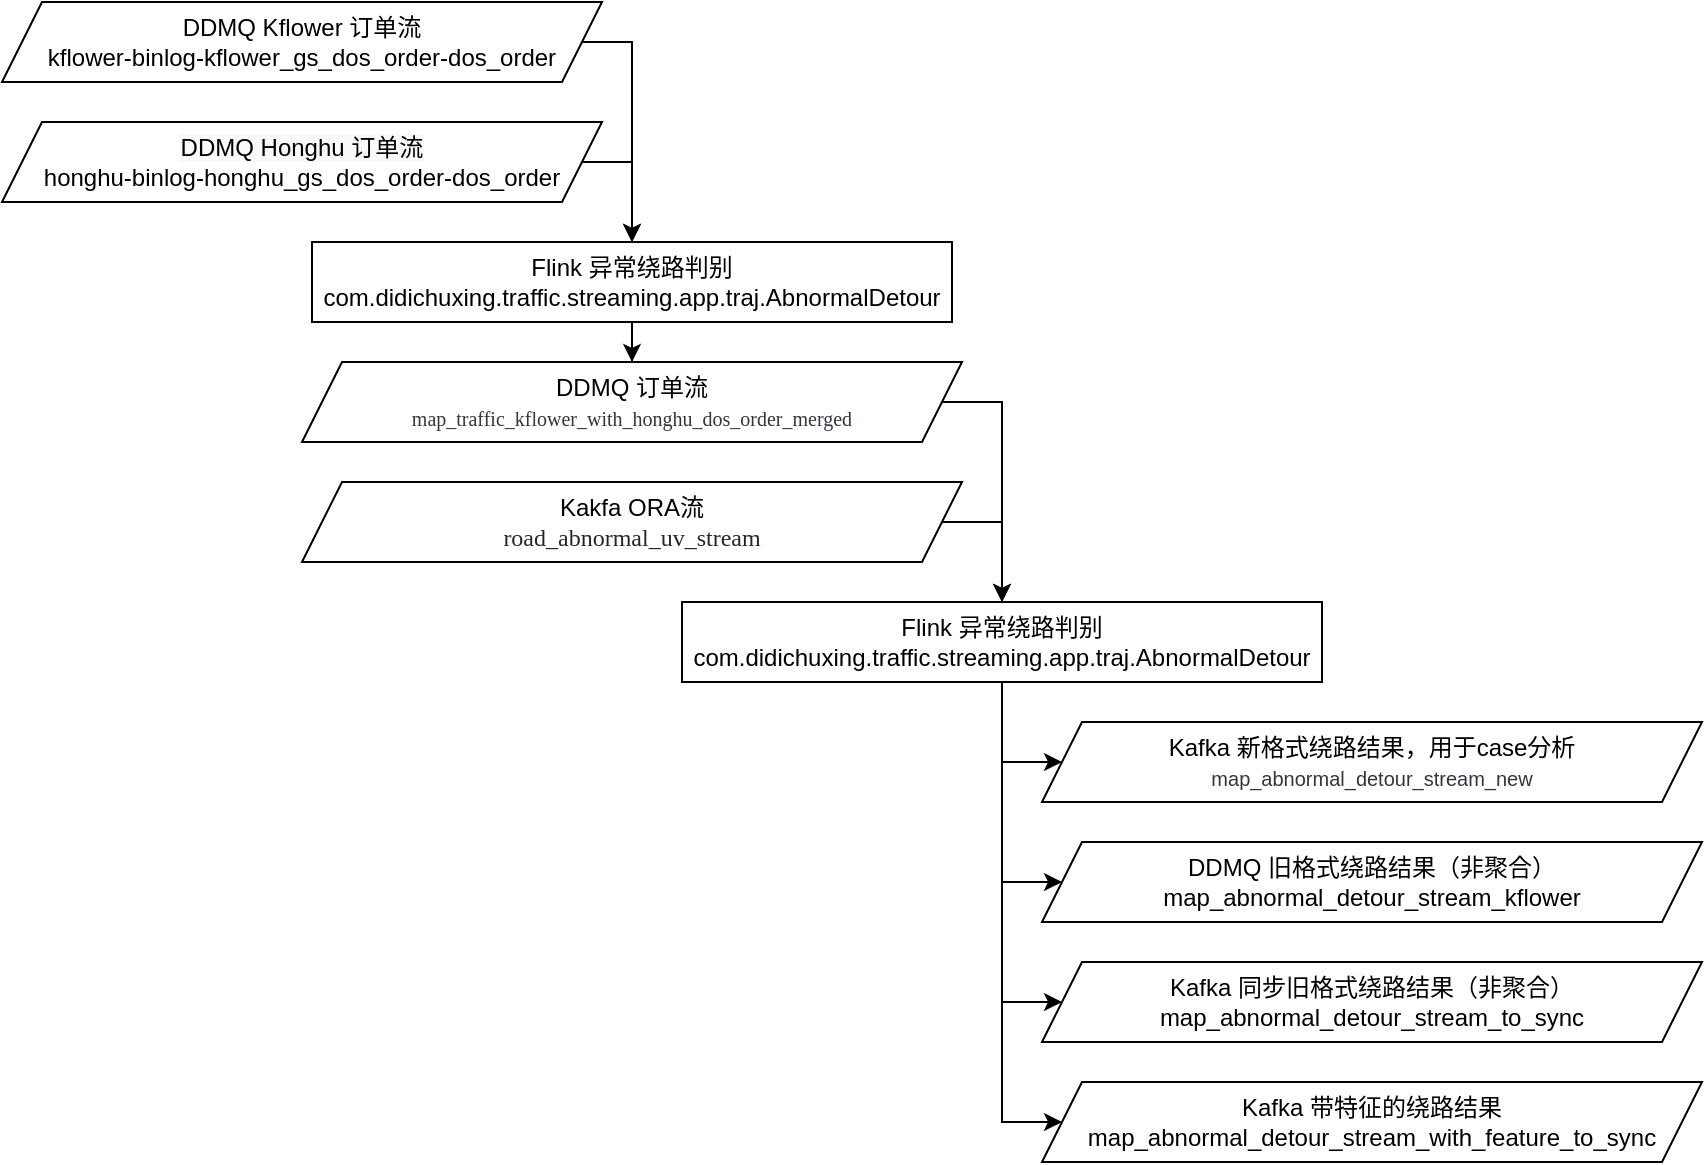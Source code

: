 <mxfile version="20.1.4" type="github">
  <diagram id="t1ml5zMw1nqCPfYBfL3Y" name="第 1 页">
    <mxGraphModel dx="946" dy="526" grid="1" gridSize="10" guides="1" tooltips="1" connect="1" arrows="1" fold="1" page="1" pageScale="1" pageWidth="827" pageHeight="1169" math="0" shadow="0">
      <root>
        <mxCell id="0" />
        <mxCell id="1" parent="0" />
        <mxCell id="3-5XFRoFqFSEZDjot2AR-10" style="edgeStyle=orthogonalEdgeStyle;rounded=0;orthogonalLoop=1;jettySize=auto;html=1;entryX=0.5;entryY=0;entryDx=0;entryDy=0;fontSize=12;exitX=1;exitY=0.5;exitDx=0;exitDy=0;" edge="1" parent="1" source="3-5XFRoFqFSEZDjot2AR-2" target="3-5XFRoFqFSEZDjot2AR-4">
          <mxGeometry relative="1" as="geometry">
            <Array as="points">
              <mxPoint x="530" y="320" />
              <mxPoint x="530" y="420" />
            </Array>
          </mxGeometry>
        </mxCell>
        <mxCell id="3-5XFRoFqFSEZDjot2AR-2" value="&lt;font style=&quot;&quot;&gt;DDMQ 订单流&lt;br&gt;&lt;span style=&quot;color: rgb(50, 54, 64); font-family: PingFangSC; text-align: start; background-color: rgb(255, 255, 255);&quot;&gt;&lt;font style=&quot;font-size: 10px;&quot;&gt;map_traffic_kflower_with_honghu_dos_order_merged&lt;/font&gt;&lt;/span&gt;&lt;/font&gt;" style="shape=parallelogram;perimeter=parallelogramPerimeter;whiteSpace=wrap;html=1;fixedSize=1;" vertex="1" parent="1">
          <mxGeometry x="180" y="300" width="330" height="40" as="geometry" />
        </mxCell>
        <mxCell id="3-5XFRoFqFSEZDjot2AR-11" style="edgeStyle=orthogonalEdgeStyle;rounded=0;orthogonalLoop=1;jettySize=auto;html=1;entryX=0.5;entryY=0;entryDx=0;entryDy=0;fontSize=12;exitX=1;exitY=0.5;exitDx=0;exitDy=0;" edge="1" parent="1" source="3-5XFRoFqFSEZDjot2AR-3" target="3-5XFRoFqFSEZDjot2AR-4">
          <mxGeometry relative="1" as="geometry">
            <Array as="points">
              <mxPoint x="530" y="380" />
              <mxPoint x="530" y="420" />
            </Array>
          </mxGeometry>
        </mxCell>
        <mxCell id="3-5XFRoFqFSEZDjot2AR-3" value="&lt;font style=&quot;&quot;&gt;Kakfa ORA流&lt;br&gt;&lt;span style=&quot;color: rgba(0, 0, 0, 0.85); font-family: PingFangSC-Regular; text-align: start; background-color: rgb(255, 255, 255);&quot;&gt;&lt;font style=&quot;font-size: 12px;&quot;&gt;road_abnormal_uv_stream&lt;/font&gt;&lt;/span&gt;&lt;br&gt;&lt;/font&gt;" style="shape=parallelogram;perimeter=parallelogramPerimeter;whiteSpace=wrap;html=1;fixedSize=1;" vertex="1" parent="1">
          <mxGeometry x="180" y="360" width="330" height="40" as="geometry" />
        </mxCell>
        <mxCell id="3-5XFRoFqFSEZDjot2AR-15" style="edgeStyle=orthogonalEdgeStyle;rounded=0;orthogonalLoop=1;jettySize=auto;html=1;exitX=0.5;exitY=1;exitDx=0;exitDy=0;entryX=0;entryY=0.5;entryDx=0;entryDy=0;fontFamily=Helvetica;fontSize=12;" edge="1" parent="1" source="3-5XFRoFqFSEZDjot2AR-4" target="3-5XFRoFqFSEZDjot2AR-8">
          <mxGeometry relative="1" as="geometry">
            <Array as="points">
              <mxPoint x="530" y="500" />
            </Array>
          </mxGeometry>
        </mxCell>
        <mxCell id="3-5XFRoFqFSEZDjot2AR-16" style="edgeStyle=orthogonalEdgeStyle;rounded=0;orthogonalLoop=1;jettySize=auto;html=1;entryX=0;entryY=0.5;entryDx=0;entryDy=0;fontFamily=Helvetica;fontSize=12;" edge="1" parent="1" source="3-5XFRoFqFSEZDjot2AR-4" target="3-5XFRoFqFSEZDjot2AR-12">
          <mxGeometry relative="1" as="geometry">
            <Array as="points">
              <mxPoint x="530" y="560" />
            </Array>
          </mxGeometry>
        </mxCell>
        <mxCell id="3-5XFRoFqFSEZDjot2AR-17" style="edgeStyle=orthogonalEdgeStyle;rounded=0;orthogonalLoop=1;jettySize=auto;html=1;entryX=0;entryY=0.5;entryDx=0;entryDy=0;fontFamily=Helvetica;fontSize=12;" edge="1" parent="1" source="3-5XFRoFqFSEZDjot2AR-4" target="3-5XFRoFqFSEZDjot2AR-13">
          <mxGeometry relative="1" as="geometry">
            <Array as="points">
              <mxPoint x="530" y="620" />
            </Array>
          </mxGeometry>
        </mxCell>
        <mxCell id="3-5XFRoFqFSEZDjot2AR-18" style="edgeStyle=orthogonalEdgeStyle;rounded=0;orthogonalLoop=1;jettySize=auto;html=1;entryX=0;entryY=0.5;entryDx=0;entryDy=0;fontFamily=Helvetica;fontSize=12;" edge="1" parent="1" source="3-5XFRoFqFSEZDjot2AR-4" target="3-5XFRoFqFSEZDjot2AR-14">
          <mxGeometry relative="1" as="geometry">
            <Array as="points">
              <mxPoint x="530" y="680" />
            </Array>
          </mxGeometry>
        </mxCell>
        <mxCell id="3-5XFRoFqFSEZDjot2AR-4" value="Flink 异常绕路判别&lt;br&gt;com.didichuxing.traffic.streaming.app.traj.AbnormalDetour" style="rounded=0;whiteSpace=wrap;html=1;fontSize=12;" vertex="1" parent="1">
          <mxGeometry x="370" y="420" width="320" height="40" as="geometry" />
        </mxCell>
        <mxCell id="3-5XFRoFqFSEZDjot2AR-8" value="&lt;font style=&quot;&quot;&gt;Kafka 新格式绕路结果，用于case分析&lt;br&gt;&lt;span style=&quot;color: rgb(50, 54, 64); font-size: 10px; text-align: start;&quot;&gt;map_abnormal_detour_stream_new&lt;/span&gt;&lt;br&gt;&lt;/font&gt;" style="shape=parallelogram;perimeter=parallelogramPerimeter;whiteSpace=wrap;html=1;fixedSize=1;" vertex="1" parent="1">
          <mxGeometry x="550" y="480" width="330" height="40" as="geometry" />
        </mxCell>
        <mxCell id="3-5XFRoFqFSEZDjot2AR-12" value="&lt;font style=&quot;&quot;&gt;DDMQ 旧格式绕路结果（非聚合）&lt;br&gt;map_abnormal_detour_stream_kflower&lt;br&gt;&lt;/font&gt;" style="shape=parallelogram;perimeter=parallelogramPerimeter;whiteSpace=wrap;html=1;fixedSize=1;" vertex="1" parent="1">
          <mxGeometry x="550" y="540" width="330" height="40" as="geometry" />
        </mxCell>
        <mxCell id="3-5XFRoFqFSEZDjot2AR-13" value="&lt;font style=&quot;&quot;&gt;Kafka 同步旧格式绕路结果（非聚合）&lt;br&gt;map_abnormal_detour_stream_to_sync&lt;br&gt;&lt;/font&gt;" style="shape=parallelogram;perimeter=parallelogramPerimeter;whiteSpace=wrap;html=1;fixedSize=1;" vertex="1" parent="1">
          <mxGeometry x="550" y="600" width="330" height="40" as="geometry" />
        </mxCell>
        <mxCell id="3-5XFRoFqFSEZDjot2AR-14" value="&lt;font style=&quot;&quot;&gt;Kafka 带特征的绕路结果&lt;br&gt;map_abnormal_detour_stream_with_feature_to_sync&lt;br&gt;&lt;/font&gt;" style="shape=parallelogram;perimeter=parallelogramPerimeter;whiteSpace=wrap;html=1;fixedSize=1;" vertex="1" parent="1">
          <mxGeometry x="550" y="660" width="330" height="40" as="geometry" />
        </mxCell>
        <mxCell id="3-5XFRoFqFSEZDjot2AR-20" style="edgeStyle=orthogonalEdgeStyle;rounded=0;orthogonalLoop=1;jettySize=auto;html=1;entryX=0.5;entryY=0;entryDx=0;entryDy=0;fontFamily=Helvetica;fontSize=12;" edge="1" parent="1" source="3-5XFRoFqFSEZDjot2AR-19" target="3-5XFRoFqFSEZDjot2AR-2">
          <mxGeometry relative="1" as="geometry" />
        </mxCell>
        <mxCell id="3-5XFRoFqFSEZDjot2AR-19" value="Flink 异常绕路判别&lt;br&gt;com.didichuxing.traffic.streaming.app.traj.AbnormalDetour" style="rounded=0;whiteSpace=wrap;html=1;fontSize=12;" vertex="1" parent="1">
          <mxGeometry x="185" y="240" width="320" height="40" as="geometry" />
        </mxCell>
        <mxCell id="3-5XFRoFqFSEZDjot2AR-23" style="edgeStyle=orthogonalEdgeStyle;rounded=0;orthogonalLoop=1;jettySize=auto;html=1;exitX=1;exitY=0.5;exitDx=0;exitDy=0;entryX=0.5;entryY=0;entryDx=0;entryDy=0;fontFamily=Helvetica;fontSize=12;" edge="1" parent="1" source="3-5XFRoFqFSEZDjot2AR-21" target="3-5XFRoFqFSEZDjot2AR-19">
          <mxGeometry relative="1" as="geometry">
            <Array as="points">
              <mxPoint x="345" y="140" />
            </Array>
          </mxGeometry>
        </mxCell>
        <mxCell id="3-5XFRoFqFSEZDjot2AR-21" value="&lt;font style=&quot;&quot;&gt;DDMQ Kflower 订单流&lt;br&gt;kflower-binlog-kflower_gs_dos_order-dos_order&lt;br&gt;&lt;/font&gt;" style="shape=parallelogram;perimeter=parallelogramPerimeter;whiteSpace=wrap;html=1;fixedSize=1;" vertex="1" parent="1">
          <mxGeometry x="30" y="120" width="300" height="40" as="geometry" />
        </mxCell>
        <mxCell id="3-5XFRoFqFSEZDjot2AR-24" style="edgeStyle=orthogonalEdgeStyle;rounded=0;orthogonalLoop=1;jettySize=auto;html=1;exitX=1;exitY=0.5;exitDx=0;exitDy=0;fontFamily=Helvetica;fontSize=12;entryX=0.5;entryY=0;entryDx=0;entryDy=0;" edge="1" parent="1" source="3-5XFRoFqFSEZDjot2AR-22" target="3-5XFRoFqFSEZDjot2AR-19">
          <mxGeometry relative="1" as="geometry">
            <mxPoint x="350" y="240" as="targetPoint" />
            <Array as="points">
              <mxPoint x="345" y="200" />
            </Array>
          </mxGeometry>
        </mxCell>
        <mxCell id="3-5XFRoFqFSEZDjot2AR-22" value="&lt;div style=&quot;text-align: center;&quot;&gt;&lt;span style=&quot;text-align: start; background-color: rgb(248, 249, 250);&quot;&gt;DDMQ Honghu 订单流&lt;/span&gt;&lt;/div&gt;&lt;div style=&quot;text-align: start;&quot;&gt;&lt;span style=&quot;background-color: initial;&quot;&gt;honghu-binlog-honghu_gs_dos_order-dos_order&lt;/span&gt;&lt;/div&gt;" style="shape=parallelogram;perimeter=parallelogramPerimeter;whiteSpace=wrap;html=1;fixedSize=1;" vertex="1" parent="1">
          <mxGeometry x="30" y="180" width="300" height="40" as="geometry" />
        </mxCell>
      </root>
    </mxGraphModel>
  </diagram>
</mxfile>
